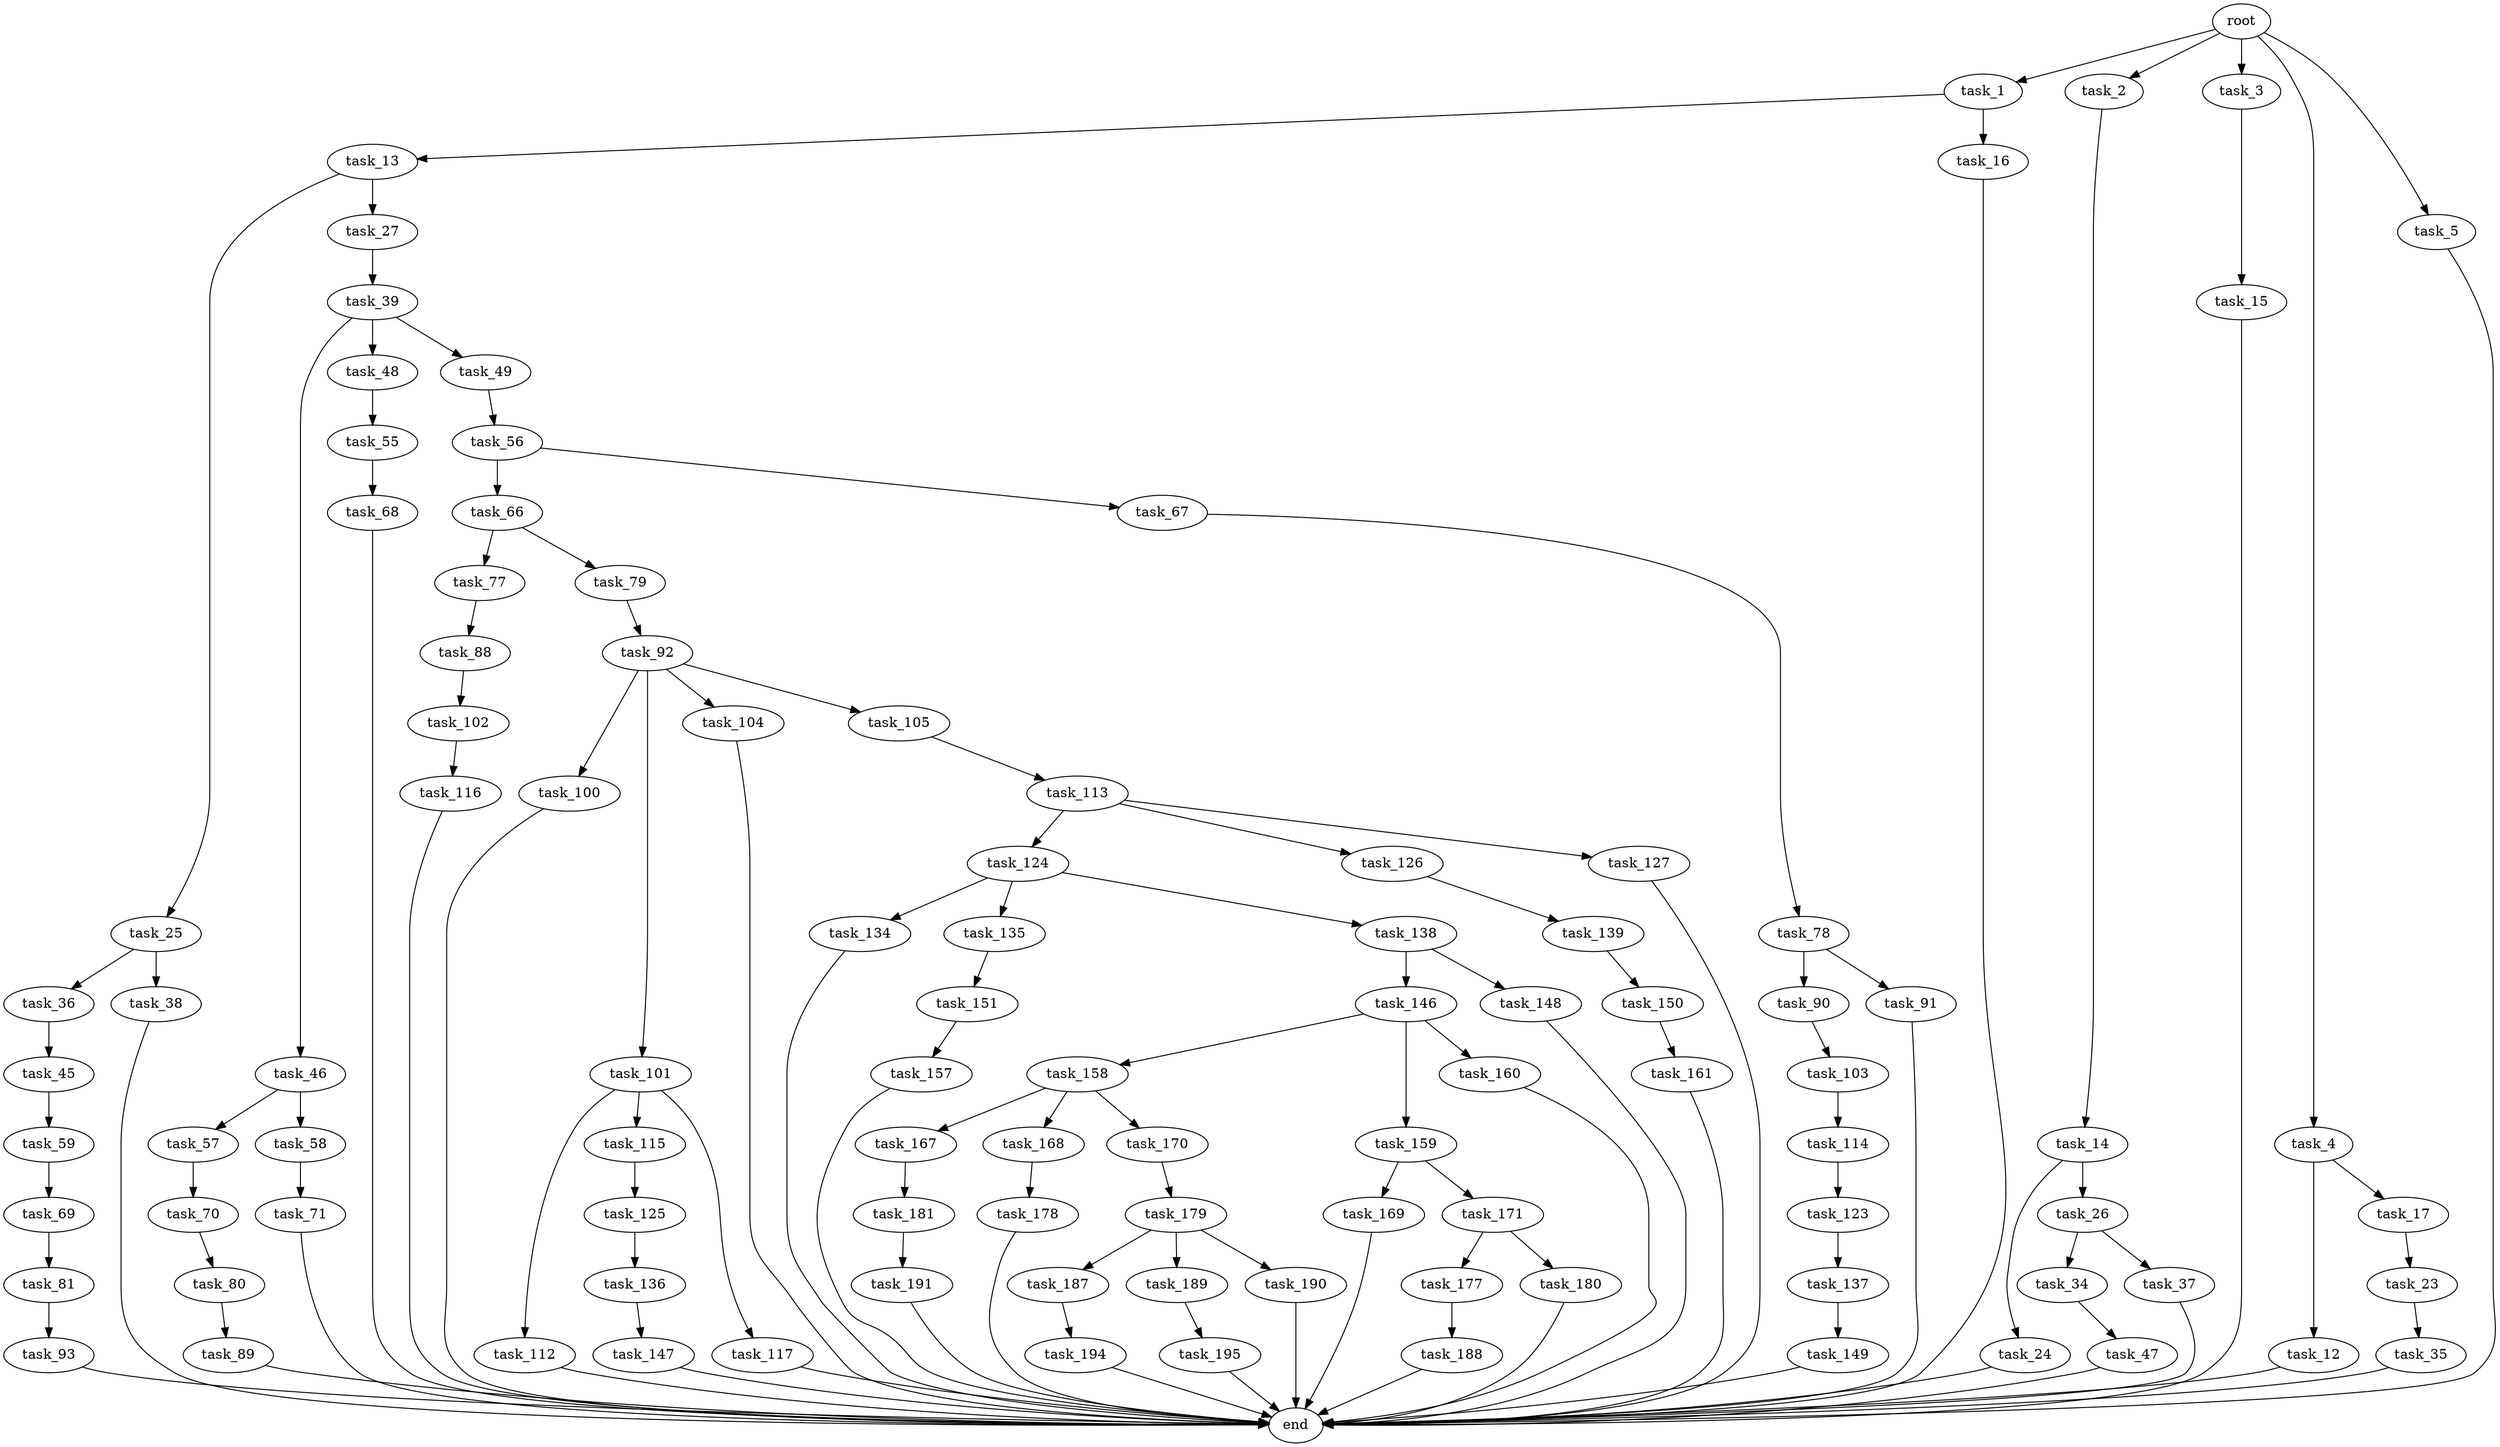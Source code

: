 digraph G {
  root [size="0.000000"];
  task_1 [size="19248955069.000000"];
  task_2 [size="3828153610.000000"];
  task_3 [size="1073741824000.000000"];
  task_4 [size="28991029248.000000"];
  task_5 [size="1036826954.000000"];
  task_12 [size="279640388224.000000"];
  task_13 [size="39673346894.000000"];
  task_14 [size="68719476736.000000"];
  task_15 [size="60150641523.000000"];
  task_16 [size="782757789696.000000"];
  task_17 [size="8589934592.000000"];
  task_23 [size="368293445632.000000"];
  task_24 [size="282137638015.000000"];
  task_25 [size="10504418096.000000"];
  task_26 [size="549755813888.000000"];
  task_27 [size="25050022987.000000"];
  task_34 [size="105750602804.000000"];
  task_35 [size="134217728000.000000"];
  task_36 [size="5730476841.000000"];
  task_37 [size="464098259817.000000"];
  task_38 [size="231928233984.000000"];
  task_39 [size="3052049070.000000"];
  task_45 [size="871062659388.000000"];
  task_46 [size="12568718961.000000"];
  task_47 [size="27304051471.000000"];
  task_48 [size="8589934592.000000"];
  task_49 [size="105872940937.000000"];
  task_55 [size="401484205796.000000"];
  task_56 [size="30842627091.000000"];
  task_57 [size="8589934592.000000"];
  task_58 [size="782757789696.000000"];
  task_59 [size="549755813888.000000"];
  task_66 [size="162085463946.000000"];
  task_67 [size="233240931944.000000"];
  task_68 [size="836750576484.000000"];
  task_69 [size="28991029248.000000"];
  task_70 [size="6853136931.000000"];
  task_71 [size="1073741824000.000000"];
  task_77 [size="20041472515.000000"];
  task_78 [size="9978734576.000000"];
  task_79 [size="7982830915.000000"];
  task_80 [size="305144927066.000000"];
  task_81 [size="116033537633.000000"];
  task_88 [size="24574941797.000000"];
  task_89 [size="3921470700.000000"];
  task_90 [size="201280560661.000000"];
  task_91 [size="29117404648.000000"];
  task_92 [size="25817097236.000000"];
  task_93 [size="8589934592.000000"];
  task_100 [size="959659631282.000000"];
  task_101 [size="1326004719.000000"];
  task_102 [size="13426964610.000000"];
  task_103 [size="114895501203.000000"];
  task_104 [size="5488732120.000000"];
  task_105 [size="189831030511.000000"];
  task_112 [size="485784435.000000"];
  task_113 [size="3252437422.000000"];
  task_114 [size="782757789696.000000"];
  task_115 [size="16623611079.000000"];
  task_116 [size="20201616285.000000"];
  task_117 [size="169489083516.000000"];
  task_123 [size="68719476736.000000"];
  task_124 [size="36593501922.000000"];
  task_125 [size="66243876310.000000"];
  task_126 [size="6451743895.000000"];
  task_127 [size="8589934592.000000"];
  task_134 [size="7502426021.000000"];
  task_135 [size="22302704237.000000"];
  task_136 [size="449832712892.000000"];
  task_137 [size="68719476736.000000"];
  task_138 [size="194487354100.000000"];
  task_139 [size="5390873080.000000"];
  task_146 [size="381023570072.000000"];
  task_147 [size="4819853902.000000"];
  task_148 [size="2819436691.000000"];
  task_149 [size="231928233984.000000"];
  task_150 [size="134217728000.000000"];
  task_151 [size="134217728000.000000"];
  task_157 [size="1073741824000.000000"];
  task_158 [size="134217728000.000000"];
  task_159 [size="8663789546.000000"];
  task_160 [size="1280602813.000000"];
  task_161 [size="11752431848.000000"];
  task_167 [size="8589934592.000000"];
  task_168 [size="236921750388.000000"];
  task_169 [size="134217728000.000000"];
  task_170 [size="2292484501.000000"];
  task_171 [size="12064338207.000000"];
  task_177 [size="14639344068.000000"];
  task_178 [size="311051779303.000000"];
  task_179 [size="134217728000.000000"];
  task_180 [size="8589934592.000000"];
  task_181 [size="134217728000.000000"];
  task_187 [size="390137264300.000000"];
  task_188 [size="8589934592.000000"];
  task_189 [size="722049139685.000000"];
  task_190 [size="9933146188.000000"];
  task_191 [size="782757789696.000000"];
  task_194 [size="231928233984.000000"];
  task_195 [size="19007415801.000000"];
  end [size="0.000000"];

  root -> task_1 [size="1.000000"];
  root -> task_2 [size="1.000000"];
  root -> task_3 [size="1.000000"];
  root -> task_4 [size="1.000000"];
  root -> task_5 [size="1.000000"];
  task_1 -> task_13 [size="411041792.000000"];
  task_1 -> task_16 [size="411041792.000000"];
  task_2 -> task_14 [size="134217728.000000"];
  task_3 -> task_15 [size="838860800.000000"];
  task_4 -> task_12 [size="75497472.000000"];
  task_4 -> task_17 [size="75497472.000000"];
  task_5 -> end [size="1.000000"];
  task_12 -> end [size="1.000000"];
  task_13 -> task_25 [size="679477248.000000"];
  task_13 -> task_27 [size="679477248.000000"];
  task_14 -> task_24 [size="134217728.000000"];
  task_14 -> task_26 [size="134217728.000000"];
  task_15 -> end [size="1.000000"];
  task_16 -> end [size="1.000000"];
  task_17 -> task_23 [size="33554432.000000"];
  task_23 -> task_35 [size="411041792.000000"];
  task_24 -> end [size="1.000000"];
  task_25 -> task_36 [size="536870912.000000"];
  task_25 -> task_38 [size="536870912.000000"];
  task_26 -> task_34 [size="536870912.000000"];
  task_26 -> task_37 [size="536870912.000000"];
  task_27 -> task_39 [size="536870912.000000"];
  task_34 -> task_47 [size="134217728.000000"];
  task_35 -> end [size="1.000000"];
  task_36 -> task_45 [size="134217728.000000"];
  task_37 -> end [size="1.000000"];
  task_38 -> end [size="1.000000"];
  task_39 -> task_46 [size="134217728.000000"];
  task_39 -> task_48 [size="134217728.000000"];
  task_39 -> task_49 [size="134217728.000000"];
  task_45 -> task_59 [size="536870912.000000"];
  task_46 -> task_57 [size="33554432.000000"];
  task_46 -> task_58 [size="33554432.000000"];
  task_47 -> end [size="1.000000"];
  task_48 -> task_55 [size="33554432.000000"];
  task_49 -> task_56 [size="134217728.000000"];
  task_55 -> task_68 [size="679477248.000000"];
  task_56 -> task_66 [size="838860800.000000"];
  task_56 -> task_67 [size="838860800.000000"];
  task_57 -> task_70 [size="33554432.000000"];
  task_58 -> task_71 [size="679477248.000000"];
  task_59 -> task_69 [size="536870912.000000"];
  task_66 -> task_77 [size="411041792.000000"];
  task_66 -> task_79 [size="411041792.000000"];
  task_67 -> task_78 [size="301989888.000000"];
  task_68 -> end [size="1.000000"];
  task_69 -> task_81 [size="75497472.000000"];
  task_70 -> task_80 [size="301989888.000000"];
  task_71 -> end [size="1.000000"];
  task_77 -> task_88 [size="679477248.000000"];
  task_78 -> task_90 [size="838860800.000000"];
  task_78 -> task_91 [size="838860800.000000"];
  task_79 -> task_92 [size="134217728.000000"];
  task_80 -> task_89 [size="411041792.000000"];
  task_81 -> task_93 [size="209715200.000000"];
  task_88 -> task_102 [size="411041792.000000"];
  task_89 -> end [size="1.000000"];
  task_90 -> task_103 [size="679477248.000000"];
  task_91 -> end [size="1.000000"];
  task_92 -> task_100 [size="838860800.000000"];
  task_92 -> task_101 [size="838860800.000000"];
  task_92 -> task_104 [size="838860800.000000"];
  task_92 -> task_105 [size="838860800.000000"];
  task_93 -> end [size="1.000000"];
  task_100 -> end [size="1.000000"];
  task_101 -> task_112 [size="33554432.000000"];
  task_101 -> task_115 [size="33554432.000000"];
  task_101 -> task_117 [size="33554432.000000"];
  task_102 -> task_116 [size="301989888.000000"];
  task_103 -> task_114 [size="134217728.000000"];
  task_104 -> end [size="1.000000"];
  task_105 -> task_113 [size="134217728.000000"];
  task_112 -> end [size="1.000000"];
  task_113 -> task_124 [size="75497472.000000"];
  task_113 -> task_126 [size="75497472.000000"];
  task_113 -> task_127 [size="75497472.000000"];
  task_114 -> task_123 [size="679477248.000000"];
  task_115 -> task_125 [size="33554432.000000"];
  task_116 -> end [size="1.000000"];
  task_117 -> end [size="1.000000"];
  task_123 -> task_137 [size="134217728.000000"];
  task_124 -> task_134 [size="679477248.000000"];
  task_124 -> task_135 [size="679477248.000000"];
  task_124 -> task_138 [size="679477248.000000"];
  task_125 -> task_136 [size="75497472.000000"];
  task_126 -> task_139 [size="411041792.000000"];
  task_127 -> end [size="1.000000"];
  task_134 -> end [size="1.000000"];
  task_135 -> task_151 [size="75497472.000000"];
  task_136 -> task_147 [size="411041792.000000"];
  task_137 -> task_149 [size="134217728.000000"];
  task_138 -> task_146 [size="134217728.000000"];
  task_138 -> task_148 [size="134217728.000000"];
  task_139 -> task_150 [size="134217728.000000"];
  task_146 -> task_158 [size="301989888.000000"];
  task_146 -> task_159 [size="301989888.000000"];
  task_146 -> task_160 [size="301989888.000000"];
  task_147 -> end [size="1.000000"];
  task_148 -> end [size="1.000000"];
  task_149 -> end [size="1.000000"];
  task_150 -> task_161 [size="209715200.000000"];
  task_151 -> task_157 [size="209715200.000000"];
  task_157 -> end [size="1.000000"];
  task_158 -> task_167 [size="209715200.000000"];
  task_158 -> task_168 [size="209715200.000000"];
  task_158 -> task_170 [size="209715200.000000"];
  task_159 -> task_169 [size="536870912.000000"];
  task_159 -> task_171 [size="536870912.000000"];
  task_160 -> end [size="1.000000"];
  task_161 -> end [size="1.000000"];
  task_167 -> task_181 [size="33554432.000000"];
  task_168 -> task_178 [size="536870912.000000"];
  task_169 -> end [size="1.000000"];
  task_170 -> task_179 [size="75497472.000000"];
  task_171 -> task_177 [size="679477248.000000"];
  task_171 -> task_180 [size="679477248.000000"];
  task_177 -> task_188 [size="536870912.000000"];
  task_178 -> end [size="1.000000"];
  task_179 -> task_187 [size="209715200.000000"];
  task_179 -> task_189 [size="209715200.000000"];
  task_179 -> task_190 [size="209715200.000000"];
  task_180 -> end [size="1.000000"];
  task_181 -> task_191 [size="209715200.000000"];
  task_187 -> task_194 [size="301989888.000000"];
  task_188 -> end [size="1.000000"];
  task_189 -> task_195 [size="536870912.000000"];
  task_190 -> end [size="1.000000"];
  task_191 -> end [size="1.000000"];
  task_194 -> end [size="1.000000"];
  task_195 -> end [size="1.000000"];
}
